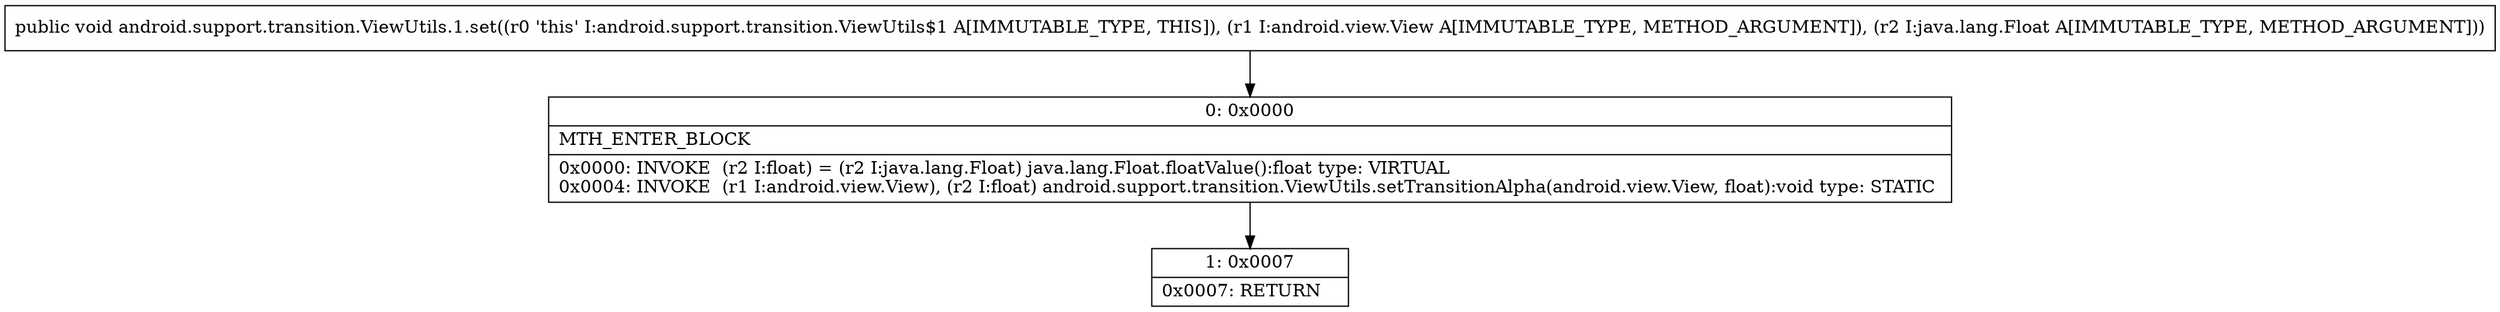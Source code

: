 digraph "CFG forandroid.support.transition.ViewUtils.1.set(Landroid\/view\/View;Ljava\/lang\/Float;)V" {
Node_0 [shape=record,label="{0\:\ 0x0000|MTH_ENTER_BLOCK\l|0x0000: INVOKE  (r2 I:float) = (r2 I:java.lang.Float) java.lang.Float.floatValue():float type: VIRTUAL \l0x0004: INVOKE  (r1 I:android.view.View), (r2 I:float) android.support.transition.ViewUtils.setTransitionAlpha(android.view.View, float):void type: STATIC \l}"];
Node_1 [shape=record,label="{1\:\ 0x0007|0x0007: RETURN   \l}"];
MethodNode[shape=record,label="{public void android.support.transition.ViewUtils.1.set((r0 'this' I:android.support.transition.ViewUtils$1 A[IMMUTABLE_TYPE, THIS]), (r1 I:android.view.View A[IMMUTABLE_TYPE, METHOD_ARGUMENT]), (r2 I:java.lang.Float A[IMMUTABLE_TYPE, METHOD_ARGUMENT])) }"];
MethodNode -> Node_0;
Node_0 -> Node_1;
}

